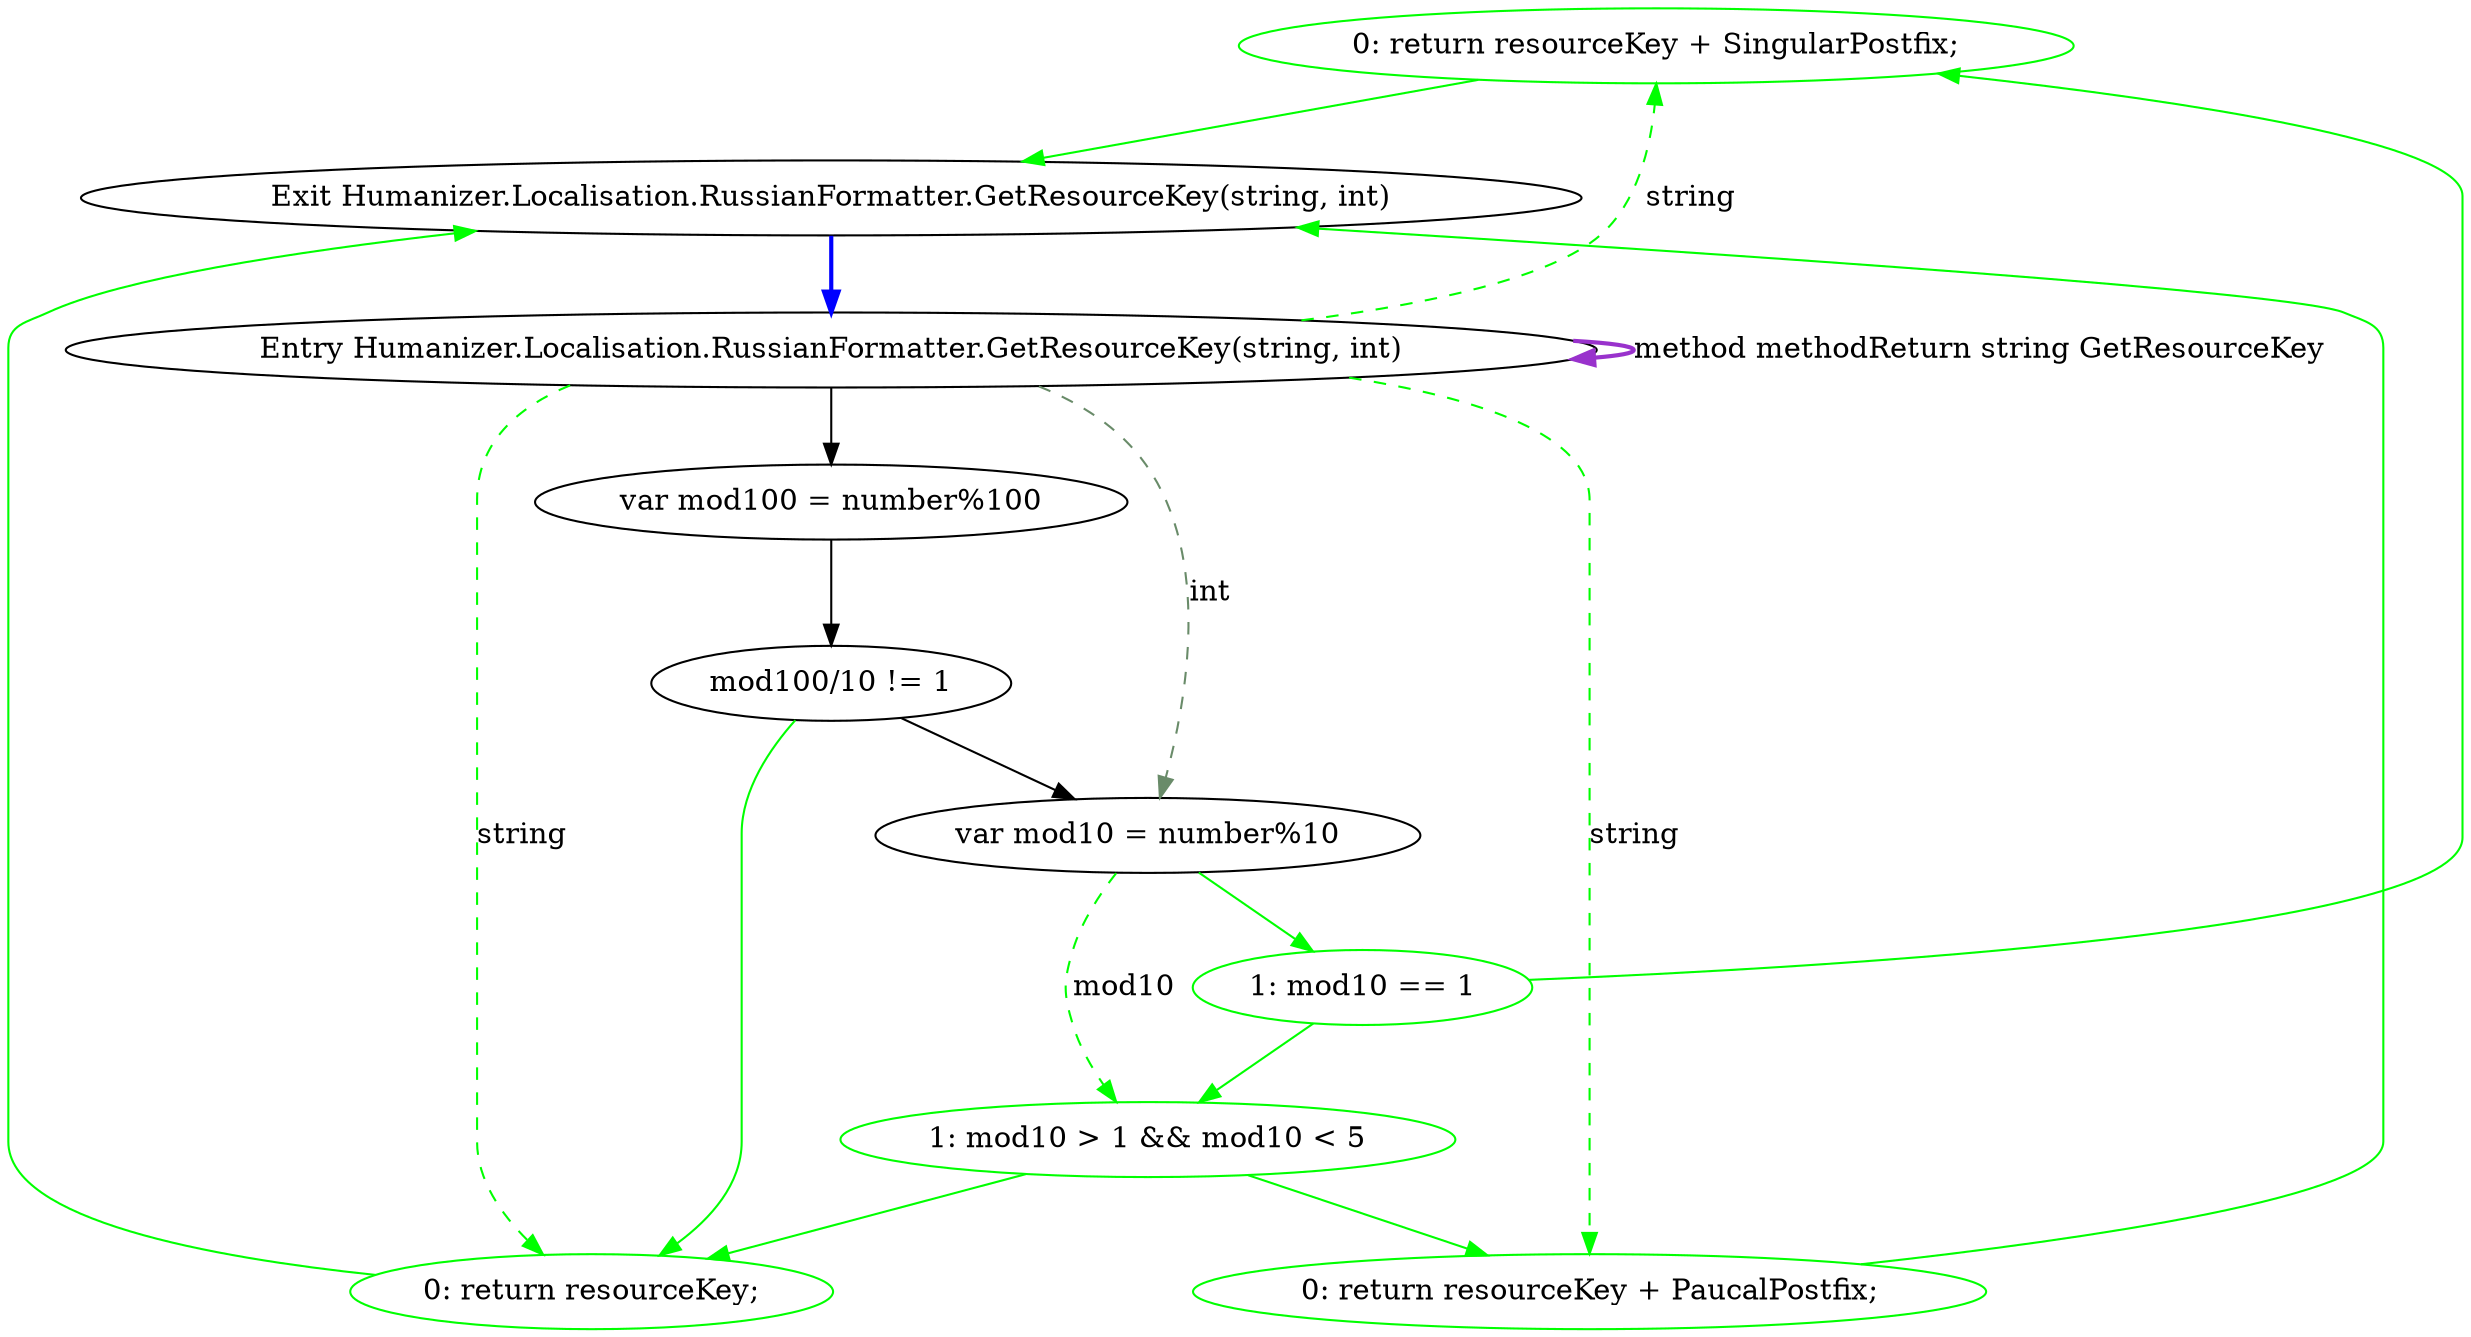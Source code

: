 digraph  {
d5 [cluster="Humanizer.Localisation.RussianFormatter.GetResourceKey(string, int)", color=green, community=0, label="0: return resourceKey + SingularPostfix;", span="15-15"];
d0 [cluster="Humanizer.Localisation.RussianFormatter.GetResourceKey(string, int)", label="Entry Humanizer.Localisation.RussianFormatter.GetResourceKey(string, int)", span="7-7"];
d4 [cluster="Humanizer.Localisation.RussianFormatter.GetResourceKey(string, int)", color=green, community=0, label="1: mod10 == 1", span="14-14"];
d9 [cluster="Humanizer.Localisation.RussianFormatter.GetResourceKey(string, int)", label="Exit Humanizer.Localisation.RussianFormatter.GetResourceKey(string, int)", span="7-7"];
d7 [cluster="Humanizer.Localisation.RussianFormatter.GetResourceKey(string, int)", color=green, community=0, label="0: return resourceKey + PaucalPostfix;", span="18-18"];
d6 [cluster="Humanizer.Localisation.RussianFormatter.GetResourceKey(string, int)", color=green, community=0, label="1: mod10 > 1 && mod10 < 5", span="17-17"];
d8 [cluster="Humanizer.Localisation.RussianFormatter.GetResourceKey(string, int)", color=green, community=0, label="0: return resourceKey;", span="21-21"];
d2 [cluster="Humanizer.Localisation.RussianFormatter.GetResourceKey(string, int)", label="mod100/10 != 1", span="10-10"];
d3 [cluster="Humanizer.Localisation.RussianFormatter.GetResourceKey(string, int)", label="var mod10 = number%10", span="12-12"];
d1 [cluster="Humanizer.Localisation.RussianFormatter.GetResourceKey(string, int)", label="var mod100 = number%100", span="9-9"];
d5 -> d9  [color=green, key=0, style=solid];
d0 -> d5  [color=green, key=1, label=string, style=dashed];
d0 -> d7  [color=green, key=1, label=string, style=dashed];
d0 -> d8  [color=green, key=1, label=string, style=dashed];
d0 -> d0  [color=darkorchid, key=3, label="method methodReturn string GetResourceKey", style=bold];
d0 -> d1  [key=0, style=solid];
d0 -> d3  [color=darkseagreen4, key=1, label=int, style=dashed];
d4 -> d5  [color=green, key=0, style=solid];
d4 -> d6  [color=green, key=0, style=solid];
d9 -> d0  [color=blue, key=0, style=bold];
d7 -> d9  [color=green, key=0, style=solid];
d6 -> d7  [color=green, key=0, style=solid];
d6 -> d8  [color=green, key=0, style=solid];
d8 -> d9  [color=green, key=0, style=solid];
d2 -> d8  [color=green, key=0, style=solid];
d2 -> d3  [key=0, style=solid];
d3 -> d4  [color=green, key=0, style=solid];
d3 -> d6  [color=green, key=1, label=mod10, style=dashed];
d1 -> d2  [key=0, style=solid];
}
